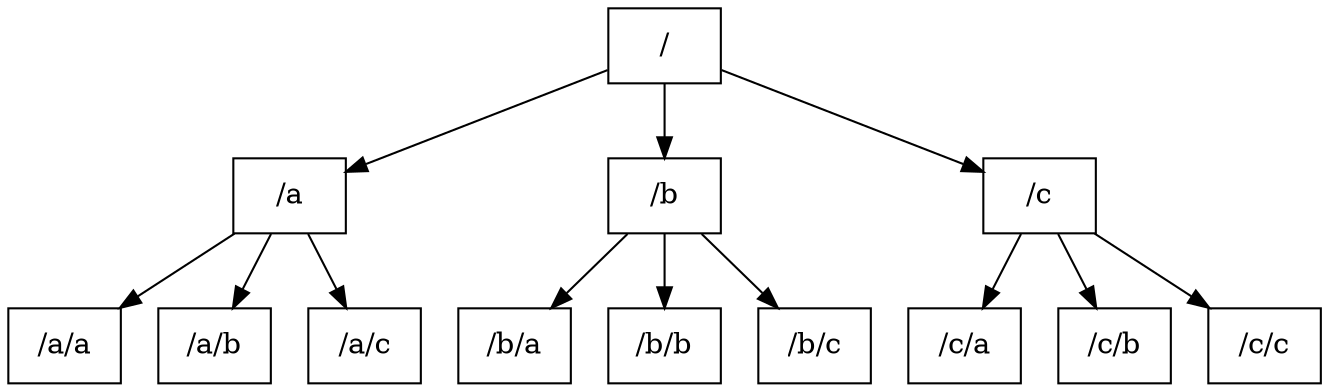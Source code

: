 digraph G {
  node [shape=box]

  "/" -> "/a"
  "/" -> "/b"
  "/" -> "/c"
  "/a" -> "/a/a"
  "/a" -> "/a/b"
  "/a" -> "/a/c"
  "/b" -> "/b/a"
  "/b" -> "/b/b"
  "/b" -> "/b/c"
  "/c" -> "/c/a"
  "/c" -> "/c/b"
  "/c" -> "/c/c"
}
